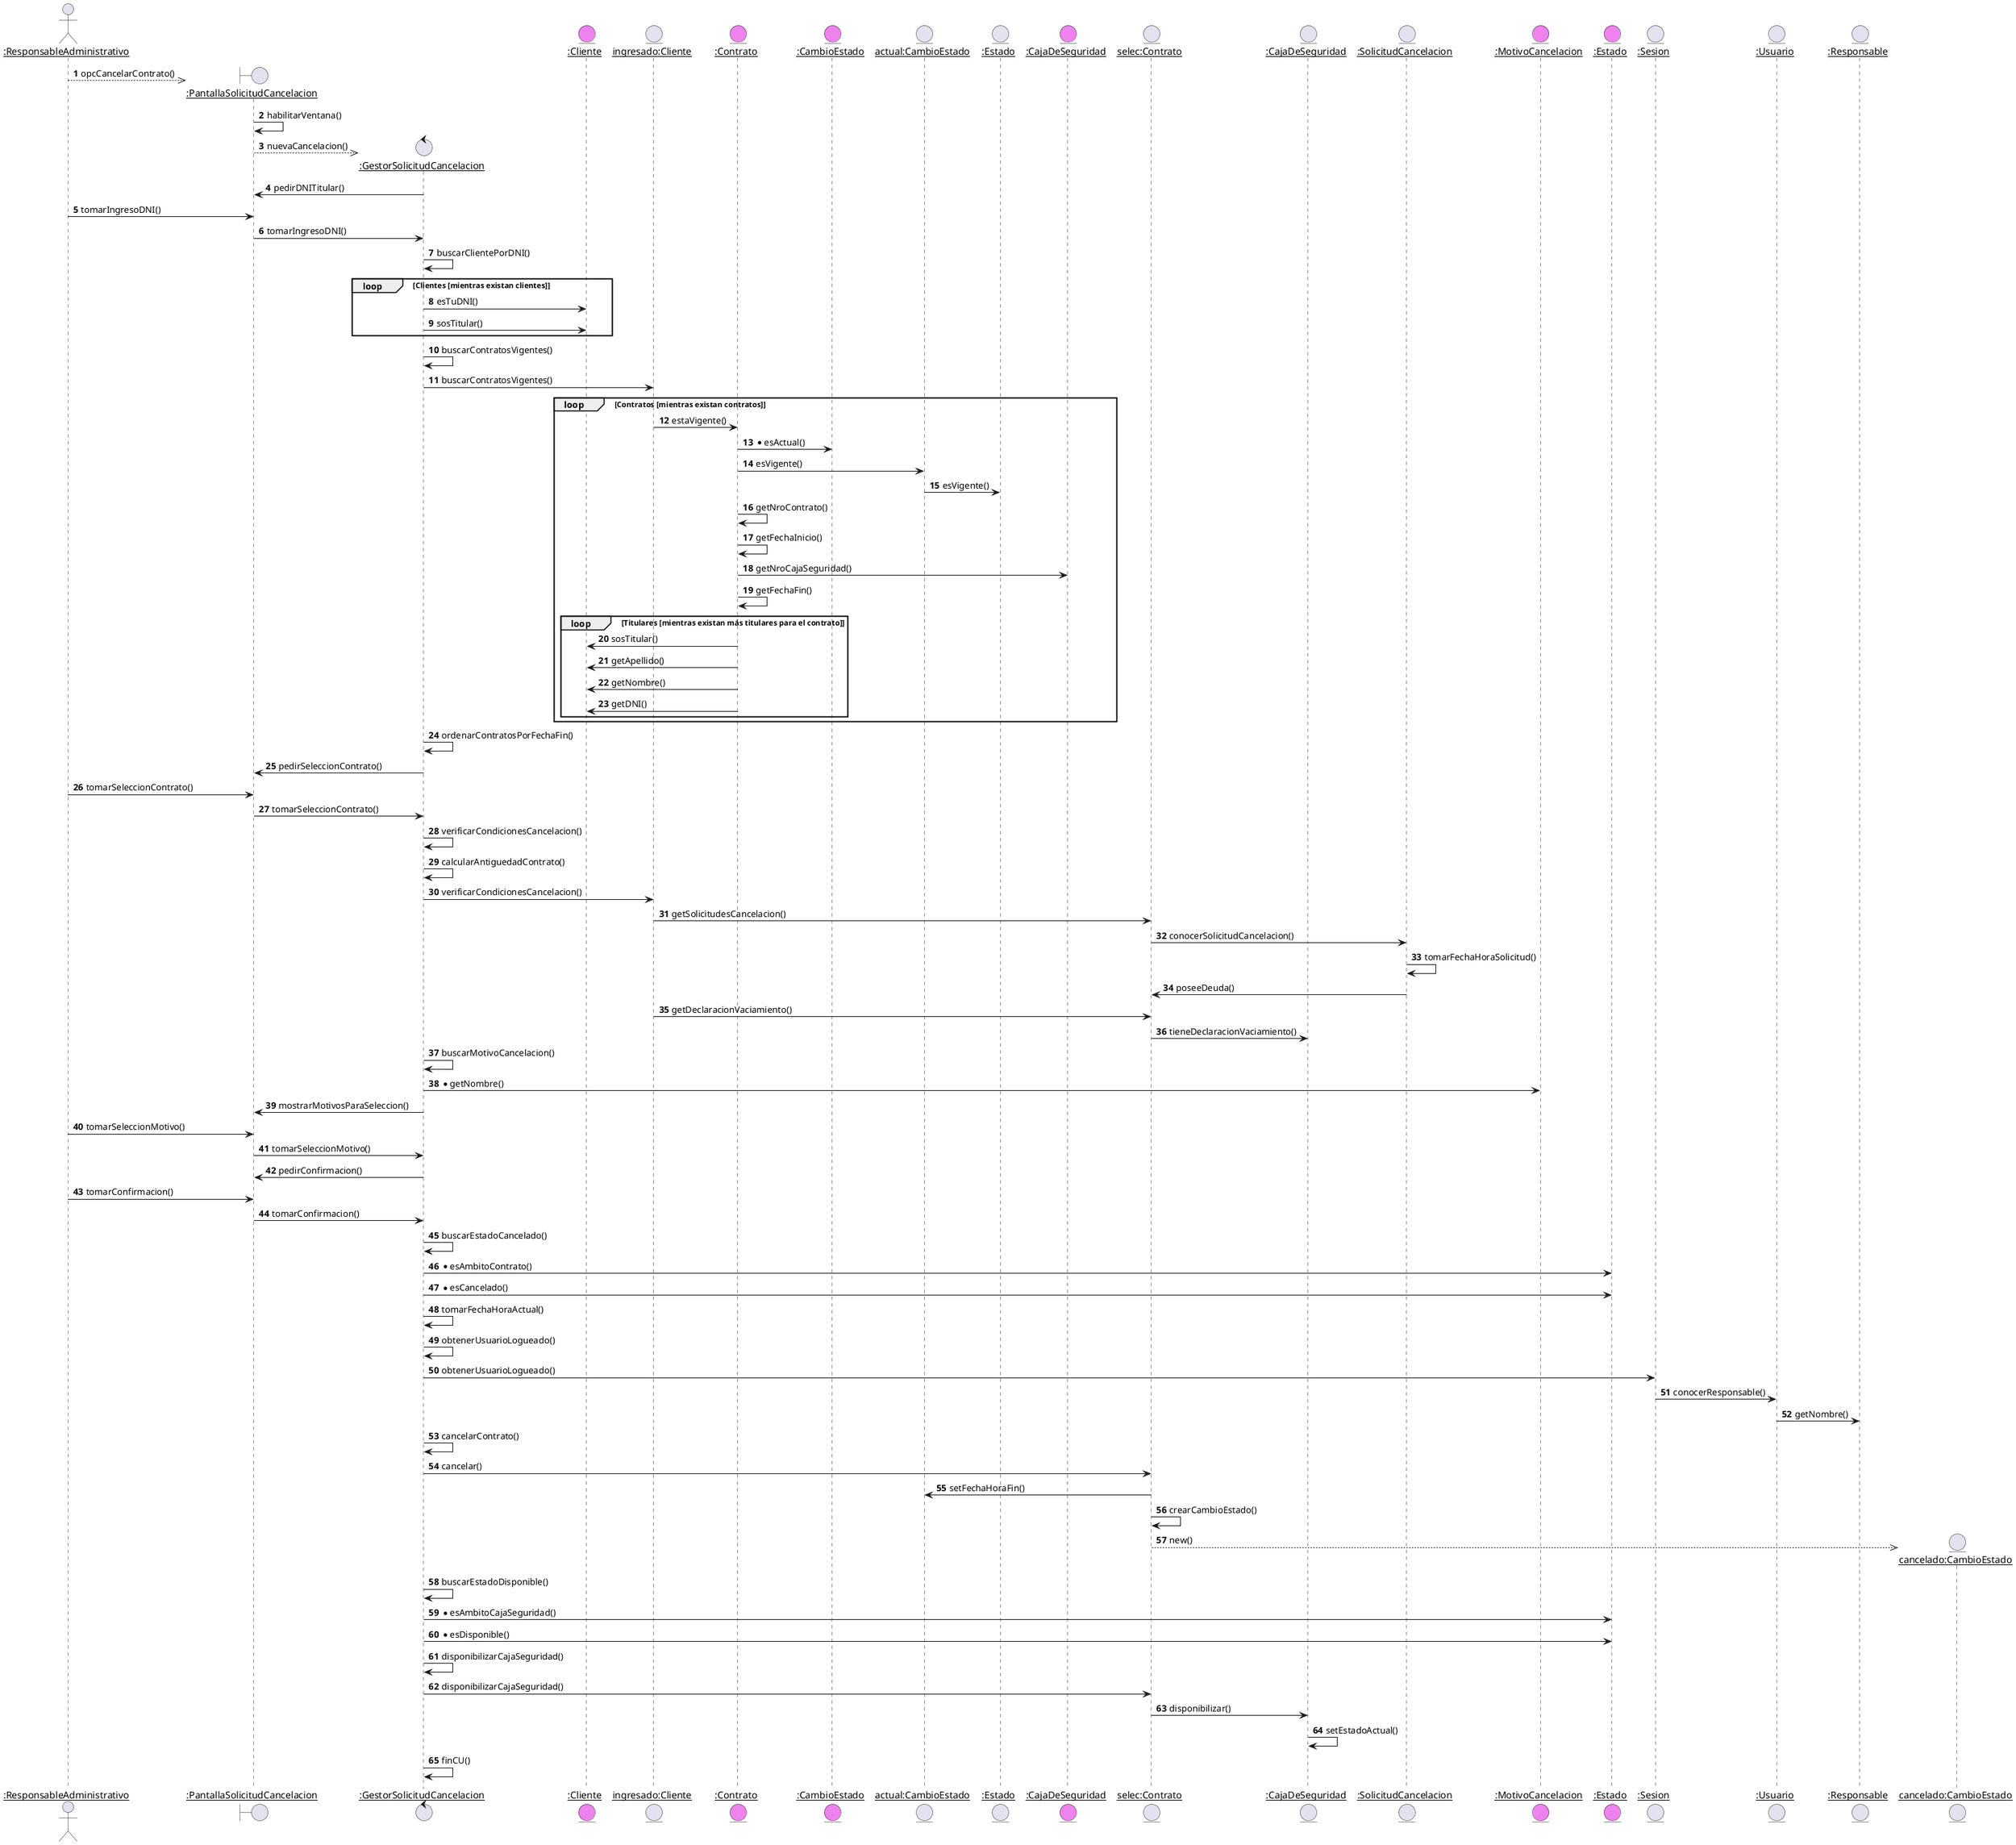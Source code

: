 @startuml
autonumber 

actor "__:ResponsableAdministrativo__" as RA 
boundary "__:PantallaSolicitudCancelacion__" as Pantalla
control "__:GestorSolicitudCancelacion__" as Gestor

RA -->>Pantalla**: opcCancelarContrato()
Pantalla -> Pantalla: habilitarVentana()
Pantalla -->> Gestor**: nuevaCancelacion()
Gestor -> Pantalla: pedirDNITitular()
RA -> Pantalla: tomarIngresoDNI()
Pantalla -> Gestor: tomarIngresoDNI()

Gestor -> Gestor: buscarClientePorDNI()
entity "__:Cliente__" as Clientes #violet 
loop Clientes [mientras existan clientes]
    Gestor -> Clientes: esTuDNI()
    Gestor -> Clientes: sosTitular()
end
'obtiene el cliente que tiene ese número de DNI y es titular
entity "__ingresado:Cliente__" as Cliente 

entity "__:Contrato__" as Contratos #violet 
entity "__:CambioEstado__" as CE #violet 
entity "__actual:CambioEstado__" as actualCE 
entity "__:Estado__" as E 

Gestor -> Gestor: buscarContratosVigentes()
Gestor -> Cliente: buscarContratosVigentes()

entity "__:CajaDeSeguridad__" as CajasSeguridad #Violet
loop Contratos [mientras existan contratos]
    'obtengo los vigentes recorriendo sus cambios de estado
    Cliente -> Contratos: estaVigente()
    Contratos -> CE: *esActual()
    Contratos -> actualCE: esVigente()
    actualCE -> E: esVigente()

    Contratos -> Contratos: getNroContrato()
    Contratos -> Contratos: getFechaInicio()
    Contratos -> CajasSeguridad: getNroCajaSeguridad()
    Contratos -> Contratos: getFechaFin()

    loop Titulares [mientras existan más titulares para el contrato]
        Contratos -> Clientes: sosTitular()
        Contratos -> Clientes: getApellido()
        Contratos -> Clientes: getNombre()
        Contratos -> Clientes: getDNI()
    end

end

Gestor -> Gestor: ordenarContratosPorFechaFin()
Gestor -> Pantalla: pedirSeleccionContrato()
RA -> Pantalla: tomarSeleccionContrato()
Pantalla -> Gestor: tomarSeleccionContrato()
entity "__selec:Contrato__" as ContratoSeleccionado
entity "__:CajaDeSeguridad__" as CajaSeguridad

Gestor -> Gestor: verificarCondicionesCancelacion()
'fecha inicio del seleccionado ya la tiene
Gestor -> Gestor: calcularAntiguedadContrato()

Gestor -> Cliente: verificarCondicionesCancelacion()
Cliente -> ContratoSeleccionado: getSolicitudesCancelacion()
entity "__:SolicitudCancelacion__" as Solicitud 
ContratoSeleccionado -> Solicitud: conocerSolicitudCancelacion()
Solicitud -> Solicitud: tomarFechaHoraSolicitud()
Solicitud -> ContratoSeleccionado: poseeDeuda()

Cliente -> ContratoSeleccionado: getDeclaracionVaciamiento()
ContratoSeleccionado -> CajaSeguridad: tieneDeclaracionVaciamiento()

Gestor -> Gestor: buscarMotivoCancelacion()
entity "__:MotivoCancelacion__" as Motivos #Violet 
Gestor -> Motivos: *getNombre()
Gestor -> Pantalla: mostrarMotivosParaSeleccion()
RA -> Pantalla: tomarSeleccionMotivo()
Pantalla -> Gestor: tomarSeleccionMotivo()

Gestor -> Pantalla: pedirConfirmacion()
RA -> Pantalla: tomarConfirmacion()
Pantalla -> Gestor: tomarConfirmacion()

Gestor -> Gestor: buscarEstadoCancelado()
entity "__:Estado__" as Estados #violet 
Gestor -> Estados: *esAmbitoContrato()
Gestor -> Estados: *esCancelado()

Gestor -> Gestor: tomarFechaHoraActual()

Gestor -> Gestor: obtenerUsuarioLogueado()
entity "__:Sesion__" as Sesion 
entity "__:Usuario__" as Usuario 
entity "__:Responsable__" as Responsable 
Gestor -> Sesion: obtenerUsuarioLogueado()
Sesion -> Usuario: conocerResponsable()
Usuario-> Responsable: getNombre()

Gestor -> Gestor: cancelarContrato()
Gestor -> ContratoSeleccionado: cancelar()

ContratoSeleccionado -> actualCE: setFechaHoraFin()
ContratoSeleccionado -> ContratoSeleccionado: crearCambioEstado()
entity "__cancelado:CambioEstado__" as newCE 
ContratoSeleccionado -->> newCE**: new()

Gestor -> Gestor: buscarEstadoDisponible()
Gestor -> Estados: *esAmbitoCajaSeguridad()
Gestor -> Estados: *esDisponible()

Gestor -> Gestor: disponibilizarCajaSeguridad()
Gestor -> ContratoSeleccionado: disponibilizarCajaSeguridad()
ContratoSeleccionado -> CajaSeguridad: disponibilizar()
CajaSeguridad -> CajaSeguridad: setEstadoActual()

Gestor -> Gestor: finCU()
@enduml